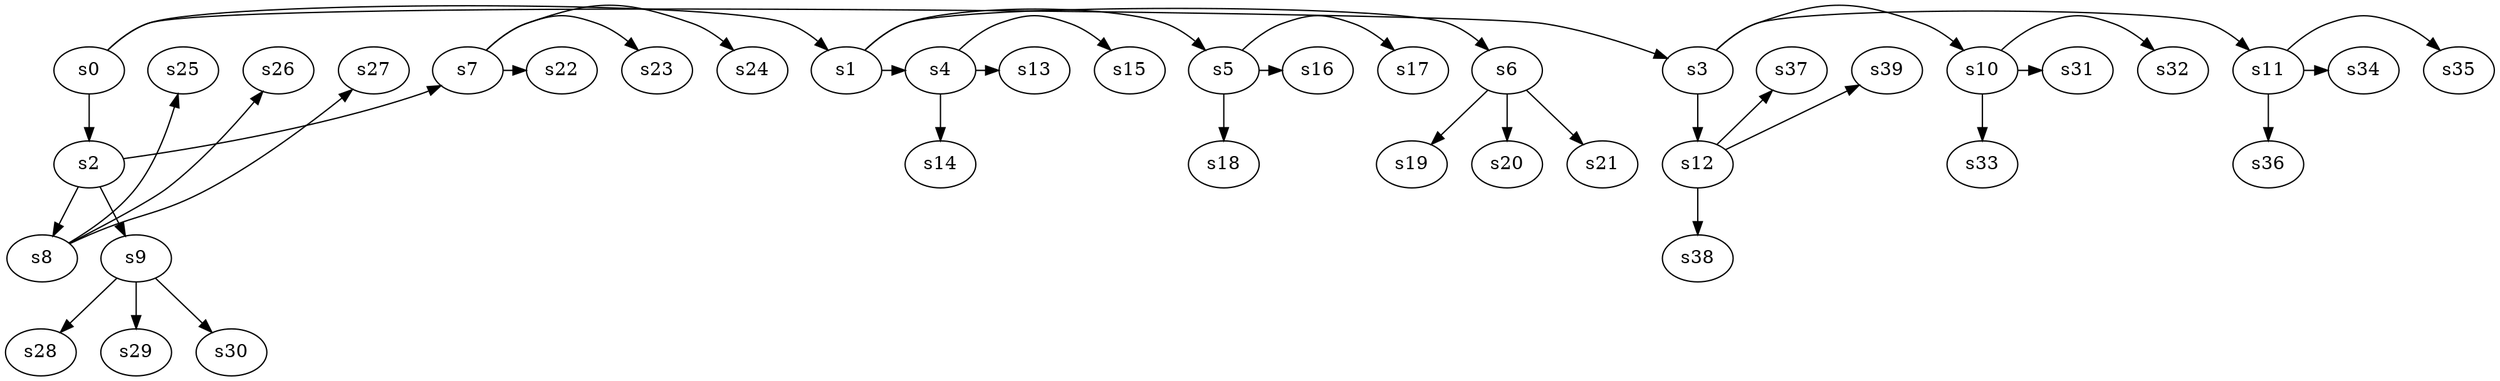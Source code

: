 digraph game_0344_branch_4_3 {
    s0 [name="s0", player=0];
    s1 [name="s1", player=0, target=1];
    s2 [name="s2", player=0];
    s3 [name="s3", player=1];
    s4 [name="s4", player=0];
    s5 [name="s5", player=0];
    s6 [name="s6", player=1];
    s7 [name="s7", player=0];
    s8 [name="s8", player=0];
    s9 [name="s9", player=1];
    s10 [name="s10", player=0, target=1];
    s11 [name="s11", player=1, target=1];
    s12 [name="s12", player=1];
    s13 [name="s13", player=1, target=1];
    s14 [name="s14", player=1];
    s15 [name="s15", player=0];
    s16 [name="s16", player=1];
    s17 [name="s17", player=0];
    s18 [name="s18", player=1];
    s19 [name="s19", player=0];
    s20 [name="s20", player=1];
    s21 [name="s21", player=1];
    s22 [name="s22", player=1];
    s23 [name="s23", player=1];
    s24 [name="s24", player=0];
    s25 [name="s25", player=0];
    s26 [name="s26", player=1, target=1];
    s27 [name="s27", player=1];
    s28 [name="s28", player=0];
    s29 [name="s29", player=0];
    s30 [name="s30", player=0, target=1];
    s31 [name="s31", player=1];
    s32 [name="s32", player=0];
    s33 [name="s33", player=1];
    s34 [name="s34", player=1];
    s35 [name="s35", player=1];
    s36 [name="s36", player=1];
    s37 [name="s37", player=1];
    s38 [name="s38", player=0];
    s39 [name="s39", player=1, target=1];

    s0 -> s1 [constraint="time % 3 == 0 || time % 3 == 1"];
    s0 -> s2;
    s0 -> s3 [constraint="!(time % 4 == 0)"];
    s1 -> s4 [constraint="!(time % 4 == 0)"];
    s1 -> s5 [constraint="time % 4 == 2"];
    s1 -> s6 [constraint="time % 2 == 1"];
    s2 -> s7 [constraint="time == 1 || time == 4 || time == 12 || time == 14"];
    s2 -> s8;
    s2 -> s9;
    s3 -> s10 [constraint="time % 4 == 2"];
    s3 -> s11 [constraint="!(time % 4 == 0)"];
    s3 -> s12;
    s4 -> s13 [constraint="time % 4 == 2"];
    s4 -> s14;
    s4 -> s15 [constraint="time == 8 || time == 13"];
    s5 -> s16 [constraint="time % 2 == 0 || time % 3 == 1"];
    s5 -> s17 [constraint="time % 4 == 0"];
    s5 -> s18;
    s6 -> s19;
    s6 -> s20;
    s6 -> s21;
    s7 -> s22 [constraint="time % 5 == 2"];
    s7 -> s23 [constraint="time == 7 || time == 8 || time == 12"];
    s7 -> s24 [constraint="time == 4 || time == 6 || time == 8 || time == 12"];
    s8 -> s25 [constraint="time % 6 == 2"];
    s8 -> s26 [constraint="time == 1 || time == 2 || time == 7 || time == 9"];
    s8 -> s27 [constraint="!(time % 3 == 0)"];
    s9 -> s28;
    s9 -> s29;
    s9 -> s30;
    s10 -> s31 [constraint="time % 3 == 2"];
    s10 -> s32 [constraint="time == 13"];
    s10 -> s33;
    s11 -> s34 [constraint="!(time % 4 == 0)"];
    s11 -> s35 [constraint="time == 2"];
    s11 -> s36;
    s12 -> s37 [constraint="time == 8 || time == 12"];
    s12 -> s38;
    s12 -> s39 [constraint="time == 1 || time == 6 || time == 8 || time == 14"];
}
